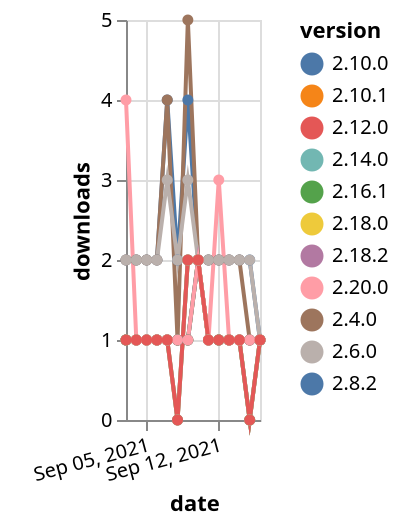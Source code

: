 {"$schema": "https://vega.github.io/schema/vega-lite/v5.json", "description": "A simple bar chart with embedded data.", "data": {"values": [{"date": "2021-09-03", "total": 2434, "delta": 2, "version": "2.8.2"}, {"date": "2021-09-04", "total": 2436, "delta": 2, "version": "2.8.2"}, {"date": "2021-09-05", "total": 2438, "delta": 2, "version": "2.8.2"}, {"date": "2021-09-06", "total": 2440, "delta": 2, "version": "2.8.2"}, {"date": "2021-09-07", "total": 2444, "delta": 4, "version": "2.8.2"}, {"date": "2021-09-08", "total": 2446, "delta": 2, "version": "2.8.2"}, {"date": "2021-09-09", "total": 2450, "delta": 4, "version": "2.8.2"}, {"date": "2021-09-10", "total": 2452, "delta": 2, "version": "2.8.2"}, {"date": "2021-09-11", "total": 2454, "delta": 2, "version": "2.8.2"}, {"date": "2021-09-12", "total": 2456, "delta": 2, "version": "2.8.2"}, {"date": "2021-09-13", "total": 2458, "delta": 2, "version": "2.8.2"}, {"date": "2021-09-14", "total": 2460, "delta": 2, "version": "2.8.2"}, {"date": "2021-09-15", "total": 2462, "delta": 2, "version": "2.8.2"}, {"date": "2021-09-16", "total": 2463, "delta": 1, "version": "2.8.2"}, {"date": "2021-09-03", "total": 3012, "delta": 2, "version": "2.4.0"}, {"date": "2021-09-04", "total": 3014, "delta": 2, "version": "2.4.0"}, {"date": "2021-09-05", "total": 3016, "delta": 2, "version": "2.4.0"}, {"date": "2021-09-06", "total": 3018, "delta": 2, "version": "2.4.0"}, {"date": "2021-09-07", "total": 3022, "delta": 4, "version": "2.4.0"}, {"date": "2021-09-08", "total": 3023, "delta": 1, "version": "2.4.0"}, {"date": "2021-09-09", "total": 3028, "delta": 5, "version": "2.4.0"}, {"date": "2021-09-10", "total": 3030, "delta": 2, "version": "2.4.0"}, {"date": "2021-09-11", "total": 3032, "delta": 2, "version": "2.4.0"}, {"date": "2021-09-12", "total": 3034, "delta": 2, "version": "2.4.0"}, {"date": "2021-09-13", "total": 3036, "delta": 2, "version": "2.4.0"}, {"date": "2021-09-14", "total": 3038, "delta": 2, "version": "2.4.0"}, {"date": "2021-09-15", "total": 3039, "delta": 1, "version": "2.4.0"}, {"date": "2021-09-16", "total": 3040, "delta": 1, "version": "2.4.0"}, {"date": "2021-09-03", "total": 235, "delta": 1, "version": "2.10.1"}, {"date": "2021-09-04", "total": 236, "delta": 1, "version": "2.10.1"}, {"date": "2021-09-05", "total": 237, "delta": 1, "version": "2.10.1"}, {"date": "2021-09-06", "total": 238, "delta": 1, "version": "2.10.1"}, {"date": "2021-09-07", "total": 239, "delta": 1, "version": "2.10.1"}, {"date": "2021-09-08", "total": 240, "delta": 1, "version": "2.10.1"}, {"date": "2021-09-09", "total": 241, "delta": 1, "version": "2.10.1"}, {"date": "2021-09-10", "total": 243, "delta": 2, "version": "2.10.1"}, {"date": "2021-09-11", "total": 244, "delta": 1, "version": "2.10.1"}, {"date": "2021-09-12", "total": 245, "delta": 1, "version": "2.10.1"}, {"date": "2021-09-13", "total": 246, "delta": 1, "version": "2.10.1"}, {"date": "2021-09-14", "total": 247, "delta": 1, "version": "2.10.1"}, {"date": "2021-09-15", "total": 248, "delta": 1, "version": "2.10.1"}, {"date": "2021-09-16", "total": 249, "delta": 1, "version": "2.10.1"}, {"date": "2021-09-03", "total": 161, "delta": 1, "version": "2.16.1"}, {"date": "2021-09-04", "total": 162, "delta": 1, "version": "2.16.1"}, {"date": "2021-09-05", "total": 163, "delta": 1, "version": "2.16.1"}, {"date": "2021-09-06", "total": 164, "delta": 1, "version": "2.16.1"}, {"date": "2021-09-07", "total": 165, "delta": 1, "version": "2.16.1"}, {"date": "2021-09-08", "total": 166, "delta": 1, "version": "2.16.1"}, {"date": "2021-09-09", "total": 167, "delta": 1, "version": "2.16.1"}, {"date": "2021-09-10", "total": 169, "delta": 2, "version": "2.16.1"}, {"date": "2021-09-11", "total": 170, "delta": 1, "version": "2.16.1"}, {"date": "2021-09-12", "total": 171, "delta": 1, "version": "2.16.1"}, {"date": "2021-09-13", "total": 172, "delta": 1, "version": "2.16.1"}, {"date": "2021-09-14", "total": 173, "delta": 1, "version": "2.16.1"}, {"date": "2021-09-15", "total": 173, "delta": 0, "version": "2.16.1"}, {"date": "2021-09-16", "total": 174, "delta": 1, "version": "2.16.1"}, {"date": "2021-09-03", "total": 2563, "delta": 2, "version": "2.6.0"}, {"date": "2021-09-04", "total": 2565, "delta": 2, "version": "2.6.0"}, {"date": "2021-09-05", "total": 2567, "delta": 2, "version": "2.6.0"}, {"date": "2021-09-06", "total": 2569, "delta": 2, "version": "2.6.0"}, {"date": "2021-09-07", "total": 2572, "delta": 3, "version": "2.6.0"}, {"date": "2021-09-08", "total": 2574, "delta": 2, "version": "2.6.0"}, {"date": "2021-09-09", "total": 2577, "delta": 3, "version": "2.6.0"}, {"date": "2021-09-10", "total": 2579, "delta": 2, "version": "2.6.0"}, {"date": "2021-09-11", "total": 2581, "delta": 2, "version": "2.6.0"}, {"date": "2021-09-12", "total": 2583, "delta": 2, "version": "2.6.0"}, {"date": "2021-09-13", "total": 2585, "delta": 2, "version": "2.6.0"}, {"date": "2021-09-14", "total": 2587, "delta": 2, "version": "2.6.0"}, {"date": "2021-09-15", "total": 2589, "delta": 2, "version": "2.6.0"}, {"date": "2021-09-16", "total": 2590, "delta": 1, "version": "2.6.0"}, {"date": "2021-09-03", "total": 230, "delta": 1, "version": "2.10.0"}, {"date": "2021-09-04", "total": 231, "delta": 1, "version": "2.10.0"}, {"date": "2021-09-05", "total": 232, "delta": 1, "version": "2.10.0"}, {"date": "2021-09-06", "total": 233, "delta": 1, "version": "2.10.0"}, {"date": "2021-09-07", "total": 234, "delta": 1, "version": "2.10.0"}, {"date": "2021-09-08", "total": 235, "delta": 1, "version": "2.10.0"}, {"date": "2021-09-09", "total": 236, "delta": 1, "version": "2.10.0"}, {"date": "2021-09-10", "total": 238, "delta": 2, "version": "2.10.0"}, {"date": "2021-09-11", "total": 239, "delta": 1, "version": "2.10.0"}, {"date": "2021-09-12", "total": 240, "delta": 1, "version": "2.10.0"}, {"date": "2021-09-13", "total": 241, "delta": 1, "version": "2.10.0"}, {"date": "2021-09-14", "total": 242, "delta": 1, "version": "2.10.0"}, {"date": "2021-09-15", "total": 243, "delta": 1, "version": "2.10.0"}, {"date": "2021-09-16", "total": 244, "delta": 1, "version": "2.10.0"}, {"date": "2021-09-03", "total": 134, "delta": 1, "version": "2.18.2"}, {"date": "2021-09-04", "total": 135, "delta": 1, "version": "2.18.2"}, {"date": "2021-09-05", "total": 136, "delta": 1, "version": "2.18.2"}, {"date": "2021-09-06", "total": 137, "delta": 1, "version": "2.18.2"}, {"date": "2021-09-07", "total": 138, "delta": 1, "version": "2.18.2"}, {"date": "2021-09-08", "total": 138, "delta": 0, "version": "2.18.2"}, {"date": "2021-09-09", "total": 140, "delta": 2, "version": "2.18.2"}, {"date": "2021-09-10", "total": 142, "delta": 2, "version": "2.18.2"}, {"date": "2021-09-11", "total": 143, "delta": 1, "version": "2.18.2"}, {"date": "2021-09-12", "total": 144, "delta": 1, "version": "2.18.2"}, {"date": "2021-09-13", "total": 145, "delta": 1, "version": "2.18.2"}, {"date": "2021-09-14", "total": 146, "delta": 1, "version": "2.18.2"}, {"date": "2021-09-15", "total": 146, "delta": 0, "version": "2.18.2"}, {"date": "2021-09-16", "total": 147, "delta": 1, "version": "2.18.2"}, {"date": "2021-09-03", "total": 152, "delta": 1, "version": "2.18.0"}, {"date": "2021-09-04", "total": 153, "delta": 1, "version": "2.18.0"}, {"date": "2021-09-05", "total": 154, "delta": 1, "version": "2.18.0"}, {"date": "2021-09-06", "total": 155, "delta": 1, "version": "2.18.0"}, {"date": "2021-09-07", "total": 156, "delta": 1, "version": "2.18.0"}, {"date": "2021-09-08", "total": 156, "delta": 0, "version": "2.18.0"}, {"date": "2021-09-09", "total": 158, "delta": 2, "version": "2.18.0"}, {"date": "2021-09-10", "total": 160, "delta": 2, "version": "2.18.0"}, {"date": "2021-09-11", "total": 161, "delta": 1, "version": "2.18.0"}, {"date": "2021-09-12", "total": 162, "delta": 1, "version": "2.18.0"}, {"date": "2021-09-13", "total": 163, "delta": 1, "version": "2.18.0"}, {"date": "2021-09-14", "total": 164, "delta": 1, "version": "2.18.0"}, {"date": "2021-09-15", "total": 164, "delta": 0, "version": "2.18.0"}, {"date": "2021-09-16", "total": 165, "delta": 1, "version": "2.18.0"}, {"date": "2021-09-03", "total": 175, "delta": 1, "version": "2.14.0"}, {"date": "2021-09-04", "total": 176, "delta": 1, "version": "2.14.0"}, {"date": "2021-09-05", "total": 177, "delta": 1, "version": "2.14.0"}, {"date": "2021-09-06", "total": 178, "delta": 1, "version": "2.14.0"}, {"date": "2021-09-07", "total": 179, "delta": 1, "version": "2.14.0"}, {"date": "2021-09-08", "total": 179, "delta": 0, "version": "2.14.0"}, {"date": "2021-09-09", "total": 181, "delta": 2, "version": "2.14.0"}, {"date": "2021-09-10", "total": 183, "delta": 2, "version": "2.14.0"}, {"date": "2021-09-11", "total": 184, "delta": 1, "version": "2.14.0"}, {"date": "2021-09-12", "total": 185, "delta": 1, "version": "2.14.0"}, {"date": "2021-09-13", "total": 186, "delta": 1, "version": "2.14.0"}, {"date": "2021-09-14", "total": 187, "delta": 1, "version": "2.14.0"}, {"date": "2021-09-15", "total": 187, "delta": 0, "version": "2.14.0"}, {"date": "2021-09-16", "total": 188, "delta": 1, "version": "2.14.0"}, {"date": "2021-09-03", "total": 127, "delta": 4, "version": "2.20.0"}, {"date": "2021-09-04", "total": 128, "delta": 1, "version": "2.20.0"}, {"date": "2021-09-05", "total": 129, "delta": 1, "version": "2.20.0"}, {"date": "2021-09-06", "total": 130, "delta": 1, "version": "2.20.0"}, {"date": "2021-09-07", "total": 131, "delta": 1, "version": "2.20.0"}, {"date": "2021-09-08", "total": 132, "delta": 1, "version": "2.20.0"}, {"date": "2021-09-09", "total": 133, "delta": 1, "version": "2.20.0"}, {"date": "2021-09-10", "total": 135, "delta": 2, "version": "2.20.0"}, {"date": "2021-09-11", "total": 136, "delta": 1, "version": "2.20.0"}, {"date": "2021-09-12", "total": 139, "delta": 3, "version": "2.20.0"}, {"date": "2021-09-13", "total": 140, "delta": 1, "version": "2.20.0"}, {"date": "2021-09-14", "total": 141, "delta": 1, "version": "2.20.0"}, {"date": "2021-09-15", "total": 142, "delta": 1, "version": "2.20.0"}, {"date": "2021-09-16", "total": 143, "delta": 1, "version": "2.20.0"}, {"date": "2021-09-03", "total": 193, "delta": 1, "version": "2.12.0"}, {"date": "2021-09-04", "total": 194, "delta": 1, "version": "2.12.0"}, {"date": "2021-09-05", "total": 195, "delta": 1, "version": "2.12.0"}, {"date": "2021-09-06", "total": 196, "delta": 1, "version": "2.12.0"}, {"date": "2021-09-07", "total": 197, "delta": 1, "version": "2.12.0"}, {"date": "2021-09-08", "total": 197, "delta": 0, "version": "2.12.0"}, {"date": "2021-09-09", "total": 199, "delta": 2, "version": "2.12.0"}, {"date": "2021-09-10", "total": 201, "delta": 2, "version": "2.12.0"}, {"date": "2021-09-11", "total": 202, "delta": 1, "version": "2.12.0"}, {"date": "2021-09-12", "total": 203, "delta": 1, "version": "2.12.0"}, {"date": "2021-09-13", "total": 204, "delta": 1, "version": "2.12.0"}, {"date": "2021-09-14", "total": 205, "delta": 1, "version": "2.12.0"}, {"date": "2021-09-15", "total": 205, "delta": 0, "version": "2.12.0"}, {"date": "2021-09-16", "total": 206, "delta": 1, "version": "2.12.0"}]}, "width": "container", "mark": {"type": "line", "point": {"filled": true}}, "encoding": {"x": {"field": "date", "type": "temporal", "timeUnit": "yearmonthdate", "title": "date", "axis": {"labelAngle": -15}}, "y": {"field": "delta", "type": "quantitative", "title": "downloads"}, "color": {"field": "version", "type": "nominal"}, "tooltip": {"field": "delta"}}}